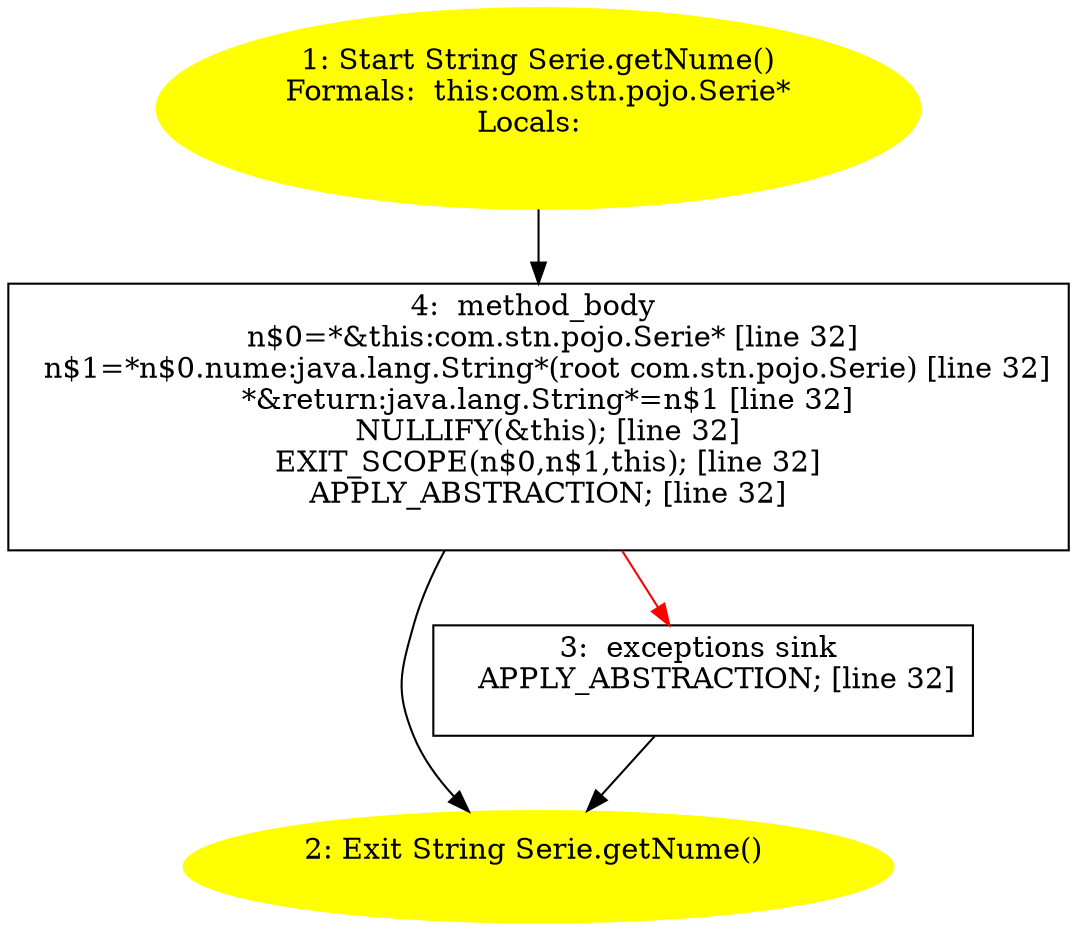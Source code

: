 /* @generated */
digraph cfg {
"com.stn.pojo.Serie.getNume():java.lang.String.cd9538d9488e2c827a7a3d6d37c79b6f_1" [label="1: Start String Serie.getNume()\nFormals:  this:com.stn.pojo.Serie*\nLocals:  \n  " color=yellow style=filled]
	

	 "com.stn.pojo.Serie.getNume():java.lang.String.cd9538d9488e2c827a7a3d6d37c79b6f_1" -> "com.stn.pojo.Serie.getNume():java.lang.String.cd9538d9488e2c827a7a3d6d37c79b6f_4" ;
"com.stn.pojo.Serie.getNume():java.lang.String.cd9538d9488e2c827a7a3d6d37c79b6f_2" [label="2: Exit String Serie.getNume() \n  " color=yellow style=filled]
	

"com.stn.pojo.Serie.getNume():java.lang.String.cd9538d9488e2c827a7a3d6d37c79b6f_3" [label="3:  exceptions sink \n   APPLY_ABSTRACTION; [line 32]\n " shape="box"]
	

	 "com.stn.pojo.Serie.getNume():java.lang.String.cd9538d9488e2c827a7a3d6d37c79b6f_3" -> "com.stn.pojo.Serie.getNume():java.lang.String.cd9538d9488e2c827a7a3d6d37c79b6f_2" ;
"com.stn.pojo.Serie.getNume():java.lang.String.cd9538d9488e2c827a7a3d6d37c79b6f_4" [label="4:  method_body \n   n$0=*&this:com.stn.pojo.Serie* [line 32]\n  n$1=*n$0.nume:java.lang.String*(root com.stn.pojo.Serie) [line 32]\n  *&return:java.lang.String*=n$1 [line 32]\n  NULLIFY(&this); [line 32]\n  EXIT_SCOPE(n$0,n$1,this); [line 32]\n  APPLY_ABSTRACTION; [line 32]\n " shape="box"]
	

	 "com.stn.pojo.Serie.getNume():java.lang.String.cd9538d9488e2c827a7a3d6d37c79b6f_4" -> "com.stn.pojo.Serie.getNume():java.lang.String.cd9538d9488e2c827a7a3d6d37c79b6f_2" ;
	 "com.stn.pojo.Serie.getNume():java.lang.String.cd9538d9488e2c827a7a3d6d37c79b6f_4" -> "com.stn.pojo.Serie.getNume():java.lang.String.cd9538d9488e2c827a7a3d6d37c79b6f_3" [color="red" ];
}
